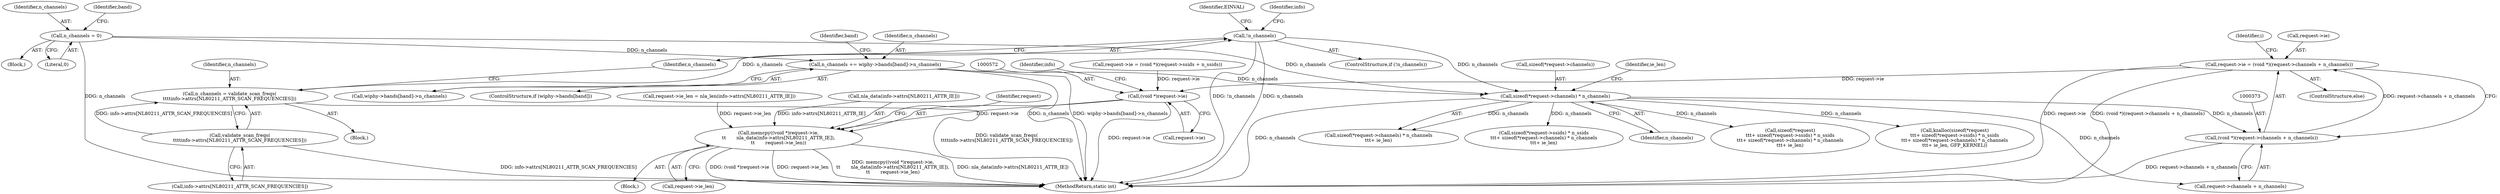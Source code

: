 digraph "0_linux_208c72f4fe44fe09577e7975ba0e7fa0278f3d03@integer" {
"1000368" [label="(Call,request->ie = (void *)(request->channels + n_channels))"];
"1000372" [label="(Call,(void *)(request->channels + n_channels))"];
"1000315" [label="(Call,sizeof(*request->channels) * n_channels)"];
"1000228" [label="(Call,n_channels = 0)"];
"1000221" [label="(Call,!n_channels)"];
"1000212" [label="(Call,n_channels = validate_scan_freqs(\n\t\t\t\tinfo->attrs[NL80211_ATTR_SCAN_FREQUENCIES]))"];
"1000214" [label="(Call,validate_scan_freqs(\n\t\t\t\tinfo->attrs[NL80211_ATTR_SCAN_FREQUENCIES]))"];
"1000246" [label="(Call,n_channels += wiphy->bands[band]->n_channels)"];
"1000571" [label="(Call,(void *)request->ie)"];
"1000570" [label="(Call,memcpy((void *)request->ie,\n\t\t       nla_data(info->attrs[NL80211_ATTR_IE]),\n\t\t       request->ie_len))"];
"1000571" [label="(Call,(void *)request->ie)"];
"1000368" [label="(Call,request->ie = (void *)(request->channels + n_channels))"];
"1000306" [label="(Call,sizeof(*request->ssids) * n_ssids\n\t\t\t+ sizeof(*request->channels) * n_channels\n\t\t\t+ ie_len)"];
"1000220" [label="(ControlStructure,if (!n_channels))"];
"1000372" [label="(Call,(void *)(request->channels + n_channels))"];
"1000228" [label="(Call,n_channels = 0)"];
"1000246" [label="(Call,n_channels += wiphy->bands[band]->n_channels)"];
"1000227" [label="(Block,)"];
"1000570" [label="(Call,memcpy((void *)request->ie,\n\t\t       nla_data(info->attrs[NL80211_ATTR_IE]),\n\t\t       request->ie_len))"];
"1000573" [label="(Call,request->ie)"];
"1000315" [label="(Call,sizeof(*request->channels) * n_channels)"];
"1000316" [label="(Call,sizeof(*request->channels))"];
"1000579" [label="(Identifier,info)"];
"1000587" [label="(Identifier,request)"];
"1000369" [label="(Call,request->ie)"];
"1000380" [label="(Identifier,i)"];
"1000321" [label="(Identifier,n_channels)"];
"1000559" [label="(Block,)"];
"1000229" [label="(Identifier,n_channels)"];
"1000302" [label="(Call,sizeof(*request)\n\t\t\t+ sizeof(*request->ssids) * n_ssids\n\t\t\t+ sizeof(*request->channels) * n_channels\n\t\t\t+ ie_len)"];
"1000367" [label="(ControlStructure,else)"];
"1000301" [label="(Call,kzalloc(sizeof(*request)\n\t\t\t+ sizeof(*request->ssids) * n_ssids\n\t\t\t+ sizeof(*request->channels) * n_channels\n\t\t\t+ ie_len, GFP_KERNEL))"];
"1000322" [label="(Identifier,ie_len)"];
"1000211" [label="(Block,)"];
"1000233" [label="(Identifier,band)"];
"1000225" [label="(Identifier,EINVAL)"];
"1000239" [label="(Identifier,band)"];
"1000560" [label="(Call,request->ie_len = nla_len(info->attrs[NL80211_ATTR_IE]))"];
"1000213" [label="(Identifier,n_channels)"];
"1000240" [label="(ControlStructure,if (wiphy->bands[band]))"];
"1000374" [label="(Call,request->channels + n_channels)"];
"1000248" [label="(Call,wiphy->bands[band]->n_channels)"];
"1000356" [label="(Call,request->ie = (void *)(request->ssids + n_ssids))"];
"1000258" [label="(Identifier,info)"];
"1000222" [label="(Identifier,n_channels)"];
"1000212" [label="(Call,n_channels = validate_scan_freqs(\n\t\t\t\tinfo->attrs[NL80211_ATTR_SCAN_FREQUENCIES]))"];
"1000221" [label="(Call,!n_channels)"];
"1000215" [label="(Call,info->attrs[NL80211_ATTR_SCAN_FREQUENCIES])"];
"1000230" [label="(Literal,0)"];
"1000632" [label="(MethodReturn,static int)"];
"1000247" [label="(Identifier,n_channels)"];
"1000576" [label="(Call,nla_data(info->attrs[NL80211_ATTR_IE]))"];
"1000214" [label="(Call,validate_scan_freqs(\n\t\t\t\tinfo->attrs[NL80211_ATTR_SCAN_FREQUENCIES]))"];
"1000314" [label="(Call,sizeof(*request->channels) * n_channels\n\t\t\t+ ie_len)"];
"1000582" [label="(Call,request->ie_len)"];
"1000368" -> "1000367"  [label="AST: "];
"1000368" -> "1000372"  [label="CFG: "];
"1000369" -> "1000368"  [label="AST: "];
"1000372" -> "1000368"  [label="AST: "];
"1000380" -> "1000368"  [label="CFG: "];
"1000368" -> "1000632"  [label="DDG: request->ie"];
"1000368" -> "1000632"  [label="DDG: (void *)(request->channels + n_channels)"];
"1000372" -> "1000368"  [label="DDG: request->channels + n_channels"];
"1000368" -> "1000571"  [label="DDG: request->ie"];
"1000372" -> "1000374"  [label="CFG: "];
"1000373" -> "1000372"  [label="AST: "];
"1000374" -> "1000372"  [label="AST: "];
"1000372" -> "1000632"  [label="DDG: request->channels + n_channels"];
"1000315" -> "1000372"  [label="DDG: n_channels"];
"1000315" -> "1000314"  [label="AST: "];
"1000315" -> "1000321"  [label="CFG: "];
"1000316" -> "1000315"  [label="AST: "];
"1000321" -> "1000315"  [label="AST: "];
"1000322" -> "1000315"  [label="CFG: "];
"1000315" -> "1000632"  [label="DDG: n_channels"];
"1000315" -> "1000301"  [label="DDG: n_channels"];
"1000315" -> "1000302"  [label="DDG: n_channels"];
"1000315" -> "1000306"  [label="DDG: n_channels"];
"1000315" -> "1000314"  [label="DDG: n_channels"];
"1000228" -> "1000315"  [label="DDG: n_channels"];
"1000221" -> "1000315"  [label="DDG: n_channels"];
"1000246" -> "1000315"  [label="DDG: n_channels"];
"1000315" -> "1000374"  [label="DDG: n_channels"];
"1000228" -> "1000227"  [label="AST: "];
"1000228" -> "1000230"  [label="CFG: "];
"1000229" -> "1000228"  [label="AST: "];
"1000230" -> "1000228"  [label="AST: "];
"1000233" -> "1000228"  [label="CFG: "];
"1000228" -> "1000632"  [label="DDG: n_channels"];
"1000228" -> "1000246"  [label="DDG: n_channels"];
"1000221" -> "1000220"  [label="AST: "];
"1000221" -> "1000222"  [label="CFG: "];
"1000222" -> "1000221"  [label="AST: "];
"1000225" -> "1000221"  [label="CFG: "];
"1000258" -> "1000221"  [label="CFG: "];
"1000221" -> "1000632"  [label="DDG: !n_channels"];
"1000221" -> "1000632"  [label="DDG: n_channels"];
"1000212" -> "1000221"  [label="DDG: n_channels"];
"1000212" -> "1000211"  [label="AST: "];
"1000212" -> "1000214"  [label="CFG: "];
"1000213" -> "1000212"  [label="AST: "];
"1000214" -> "1000212"  [label="AST: "];
"1000222" -> "1000212"  [label="CFG: "];
"1000212" -> "1000632"  [label="DDG: validate_scan_freqs(\n\t\t\t\tinfo->attrs[NL80211_ATTR_SCAN_FREQUENCIES])"];
"1000214" -> "1000212"  [label="DDG: info->attrs[NL80211_ATTR_SCAN_FREQUENCIES]"];
"1000214" -> "1000215"  [label="CFG: "];
"1000215" -> "1000214"  [label="AST: "];
"1000214" -> "1000632"  [label="DDG: info->attrs[NL80211_ATTR_SCAN_FREQUENCIES]"];
"1000246" -> "1000240"  [label="AST: "];
"1000246" -> "1000248"  [label="CFG: "];
"1000247" -> "1000246"  [label="AST: "];
"1000248" -> "1000246"  [label="AST: "];
"1000239" -> "1000246"  [label="CFG: "];
"1000246" -> "1000632"  [label="DDG: wiphy->bands[band]->n_channels"];
"1000246" -> "1000632"  [label="DDG: n_channels"];
"1000571" -> "1000570"  [label="AST: "];
"1000571" -> "1000573"  [label="CFG: "];
"1000572" -> "1000571"  [label="AST: "];
"1000573" -> "1000571"  [label="AST: "];
"1000579" -> "1000571"  [label="CFG: "];
"1000571" -> "1000632"  [label="DDG: request->ie"];
"1000571" -> "1000570"  [label="DDG: request->ie"];
"1000356" -> "1000571"  [label="DDG: request->ie"];
"1000570" -> "1000559"  [label="AST: "];
"1000570" -> "1000582"  [label="CFG: "];
"1000576" -> "1000570"  [label="AST: "];
"1000582" -> "1000570"  [label="AST: "];
"1000587" -> "1000570"  [label="CFG: "];
"1000570" -> "1000632"  [label="DDG: (void *)request->ie"];
"1000570" -> "1000632"  [label="DDG: request->ie_len"];
"1000570" -> "1000632"  [label="DDG: memcpy((void *)request->ie,\n\t\t       nla_data(info->attrs[NL80211_ATTR_IE]),\n\t\t       request->ie_len)"];
"1000570" -> "1000632"  [label="DDG: nla_data(info->attrs[NL80211_ATTR_IE])"];
"1000576" -> "1000570"  [label="DDG: info->attrs[NL80211_ATTR_IE]"];
"1000560" -> "1000570"  [label="DDG: request->ie_len"];
}
